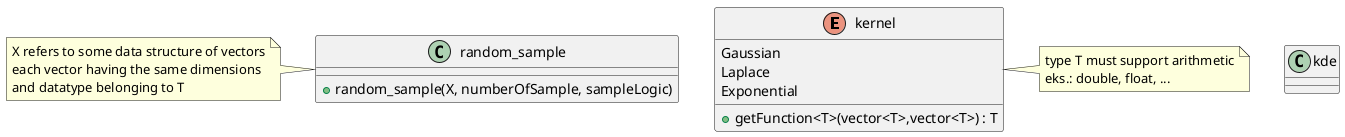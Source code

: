 @startuml

enum kernel
class kde
class random_sample


enum kernel{
    Gaussian
    Laplace
    Exponential
    +getFunction<T>(vector<T>,vector<T>) : T
}

class kde{

}

class random_sample{

    +random_sample(X, numberOfSample, sampleLogic)
}

note left of random_sample
    X refers to some data structure of vectors
    each vector having the same dimensions
    and datatype belonging to T
end note

note right of kernel
    type T must support arithmetic
    eks.: double, float, ...
end note

@enduml